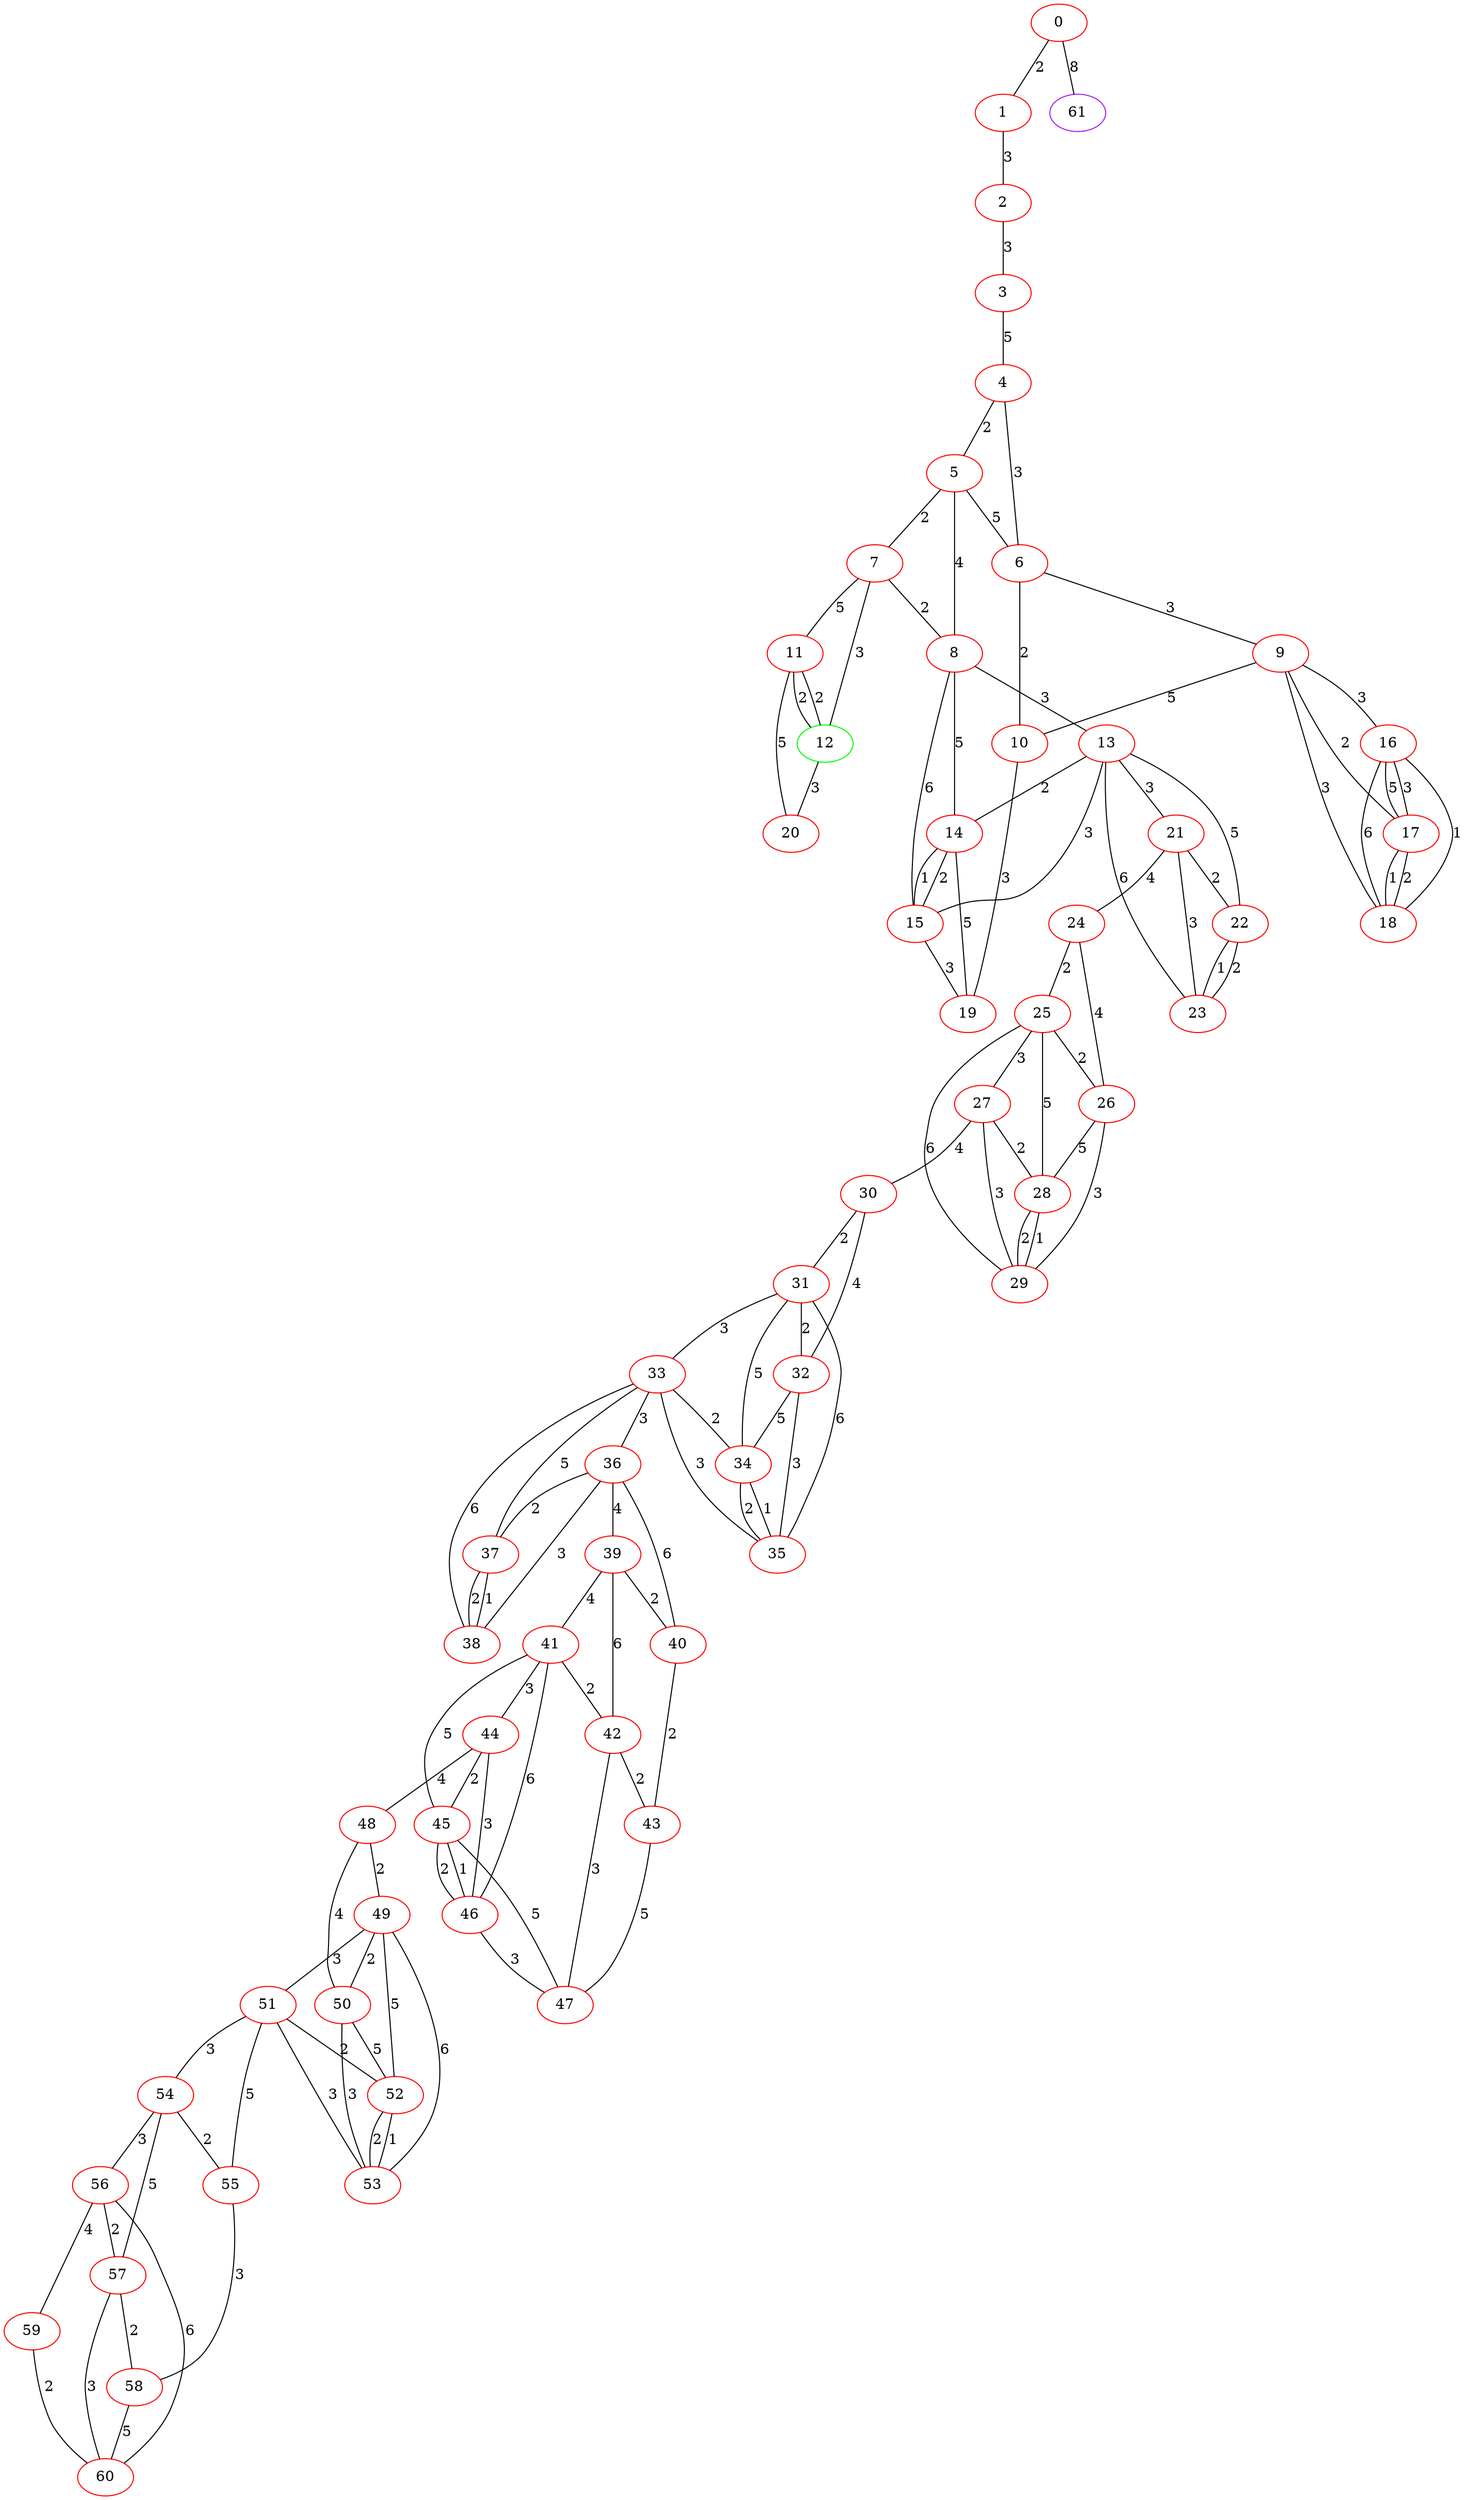 graph "" {
0 [color=red, weight=1];
1 [color=red, weight=1];
2 [color=red, weight=1];
3 [color=red, weight=1];
4 [color=red, weight=1];
5 [color=red, weight=1];
6 [color=red, weight=1];
7 [color=red, weight=1];
8 [color=red, weight=1];
9 [color=red, weight=1];
10 [color=red, weight=1];
11 [color=red, weight=1];
12 [color=green, weight=2];
13 [color=red, weight=1];
14 [color=red, weight=1];
15 [color=red, weight=1];
16 [color=red, weight=1];
17 [color=red, weight=1];
18 [color=red, weight=1];
19 [color=red, weight=1];
20 [color=red, weight=1];
21 [color=red, weight=1];
22 [color=red, weight=1];
23 [color=red, weight=1];
24 [color=red, weight=1];
25 [color=red, weight=1];
26 [color=red, weight=1];
27 [color=red, weight=1];
28 [color=red, weight=1];
29 [color=red, weight=1];
30 [color=red, weight=1];
31 [color=red, weight=1];
32 [color=red, weight=1];
33 [color=red, weight=1];
34 [color=red, weight=1];
35 [color=red, weight=1];
36 [color=red, weight=1];
37 [color=red, weight=1];
38 [color=red, weight=1];
39 [color=red, weight=1];
40 [color=red, weight=1];
41 [color=red, weight=1];
42 [color=red, weight=1];
43 [color=red, weight=1];
44 [color=red, weight=1];
45 [color=red, weight=1];
46 [color=red, weight=1];
47 [color=red, weight=1];
48 [color=red, weight=1];
49 [color=red, weight=1];
50 [color=red, weight=1];
51 [color=red, weight=1];
52 [color=red, weight=1];
53 [color=red, weight=1];
54 [color=red, weight=1];
55 [color=red, weight=1];
56 [color=red, weight=1];
57 [color=red, weight=1];
58 [color=red, weight=1];
59 [color=red, weight=1];
60 [color=red, weight=1];
61 [color=purple, weight=4];
0 -- 1  [key=0, label=2];
0 -- 61  [key=0, label=8];
1 -- 2  [key=0, label=3];
2 -- 3  [key=0, label=3];
3 -- 4  [key=0, label=5];
4 -- 5  [key=0, label=2];
4 -- 6  [key=0, label=3];
5 -- 8  [key=0, label=4];
5 -- 6  [key=0, label=5];
5 -- 7  [key=0, label=2];
6 -- 9  [key=0, label=3];
6 -- 10  [key=0, label=2];
7 -- 8  [key=0, label=2];
7 -- 11  [key=0, label=5];
7 -- 12  [key=0, label=3];
8 -- 13  [key=0, label=3];
8 -- 14  [key=0, label=5];
8 -- 15  [key=0, label=6];
9 -- 16  [key=0, label=3];
9 -- 17  [key=0, label=2];
9 -- 10  [key=0, label=5];
9 -- 18  [key=0, label=3];
10 -- 19  [key=0, label=3];
11 -- 20  [key=0, label=5];
11 -- 12  [key=0, label=2];
11 -- 12  [key=1, label=2];
12 -- 20  [key=0, label=3];
13 -- 14  [key=0, label=2];
13 -- 15  [key=0, label=3];
13 -- 21  [key=0, label=3];
13 -- 22  [key=0, label=5];
13 -- 23  [key=0, label=6];
14 -- 19  [key=0, label=5];
14 -- 15  [key=0, label=2];
14 -- 15  [key=1, label=1];
15 -- 19  [key=0, label=3];
16 -- 17  [key=0, label=3];
16 -- 17  [key=1, label=5];
16 -- 18  [key=0, label=1];
16 -- 18  [key=1, label=6];
17 -- 18  [key=0, label=2];
17 -- 18  [key=1, label=1];
21 -- 24  [key=0, label=4];
21 -- 22  [key=0, label=2];
21 -- 23  [key=0, label=3];
22 -- 23  [key=0, label=1];
22 -- 23  [key=1, label=2];
24 -- 25  [key=0, label=2];
24 -- 26  [key=0, label=4];
25 -- 26  [key=0, label=2];
25 -- 27  [key=0, label=3];
25 -- 28  [key=0, label=5];
25 -- 29  [key=0, label=6];
26 -- 28  [key=0, label=5];
26 -- 29  [key=0, label=3];
27 -- 28  [key=0, label=2];
27 -- 29  [key=0, label=3];
27 -- 30  [key=0, label=4];
28 -- 29  [key=0, label=2];
28 -- 29  [key=1, label=1];
30 -- 32  [key=0, label=4];
30 -- 31  [key=0, label=2];
31 -- 32  [key=0, label=2];
31 -- 33  [key=0, label=3];
31 -- 34  [key=0, label=5];
31 -- 35  [key=0, label=6];
32 -- 34  [key=0, label=5];
32 -- 35  [key=0, label=3];
33 -- 34  [key=0, label=2];
33 -- 35  [key=0, label=3];
33 -- 36  [key=0, label=3];
33 -- 37  [key=0, label=5];
33 -- 38  [key=0, label=6];
34 -- 35  [key=0, label=1];
34 -- 35  [key=1, label=2];
36 -- 40  [key=0, label=6];
36 -- 37  [key=0, label=2];
36 -- 38  [key=0, label=3];
36 -- 39  [key=0, label=4];
37 -- 38  [key=0, label=2];
37 -- 38  [key=1, label=1];
39 -- 40  [key=0, label=2];
39 -- 41  [key=0, label=4];
39 -- 42  [key=0, label=6];
40 -- 43  [key=0, label=2];
41 -- 42  [key=0, label=2];
41 -- 44  [key=0, label=3];
41 -- 45  [key=0, label=5];
41 -- 46  [key=0, label=6];
42 -- 43  [key=0, label=2];
42 -- 47  [key=0, label=3];
43 -- 47  [key=0, label=5];
44 -- 48  [key=0, label=4];
44 -- 45  [key=0, label=2];
44 -- 46  [key=0, label=3];
45 -- 46  [key=0, label=1];
45 -- 46  [key=1, label=2];
45 -- 47  [key=0, label=5];
46 -- 47  [key=0, label=3];
48 -- 49  [key=0, label=2];
48 -- 50  [key=0, label=4];
49 -- 50  [key=0, label=2];
49 -- 51  [key=0, label=3];
49 -- 52  [key=0, label=5];
49 -- 53  [key=0, label=6];
50 -- 52  [key=0, label=5];
50 -- 53  [key=0, label=3];
51 -- 52  [key=0, label=2];
51 -- 53  [key=0, label=3];
51 -- 54  [key=0, label=3];
51 -- 55  [key=0, label=5];
52 -- 53  [key=0, label=1];
52 -- 53  [key=1, label=2];
54 -- 56  [key=0, label=3];
54 -- 57  [key=0, label=5];
54 -- 55  [key=0, label=2];
55 -- 58  [key=0, label=3];
56 -- 57  [key=0, label=2];
56 -- 59  [key=0, label=4];
56 -- 60  [key=0, label=6];
57 -- 58  [key=0, label=2];
57 -- 60  [key=0, label=3];
58 -- 60  [key=0, label=5];
59 -- 60  [key=0, label=2];
}
